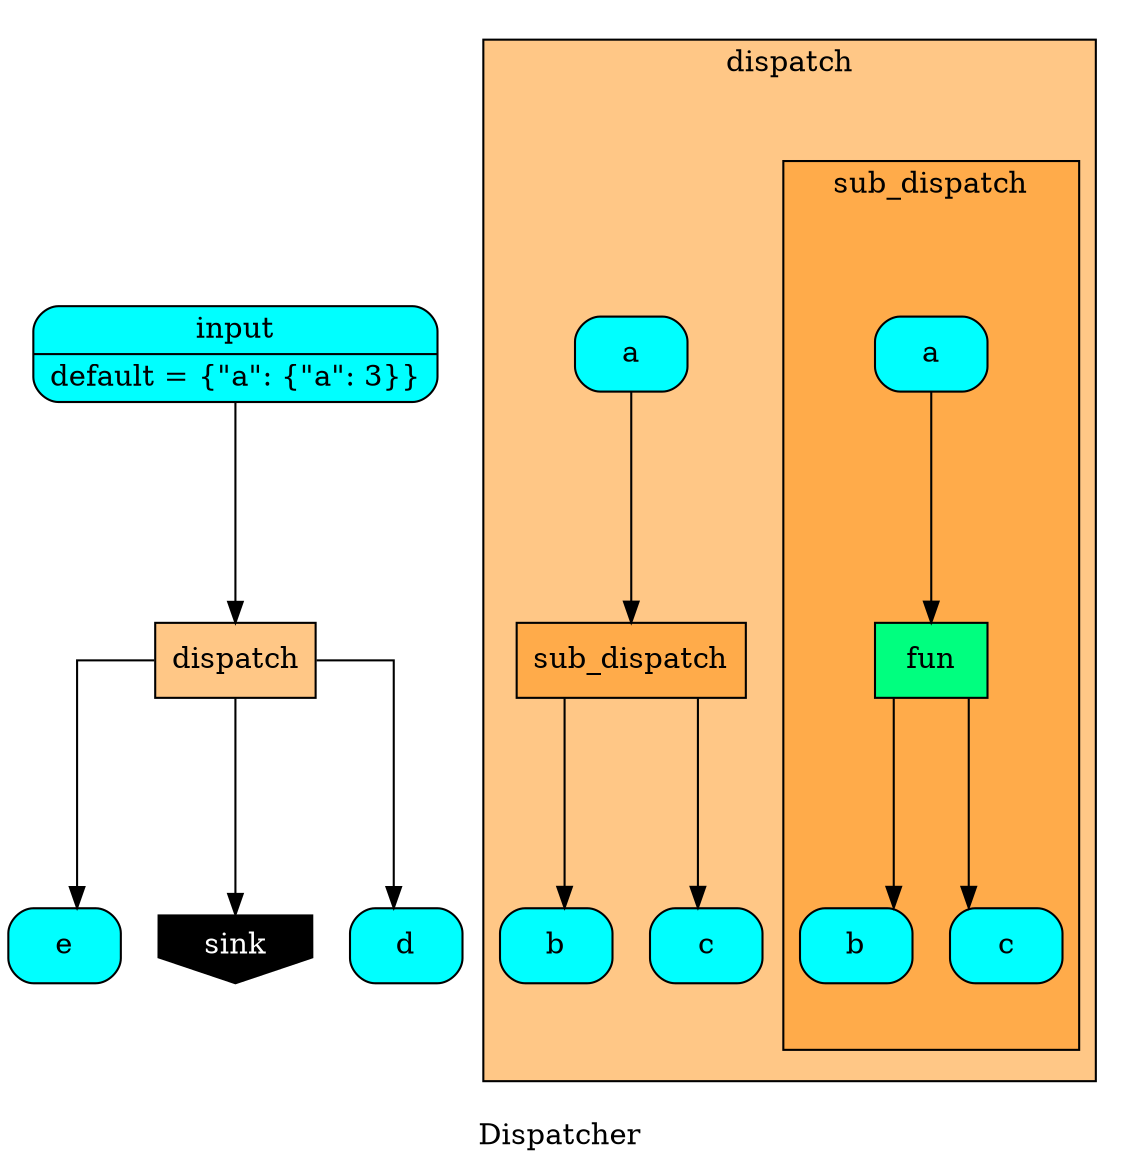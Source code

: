 digraph Dispatcher {
	graph [ratio=1]
	node [style=filled]
	label = "Dispatcher"
	splines = ortho
		"Dispatcher_-2767360981463560080" [label="{ e  }" fillcolor=cyan shape=Mrecord]
		Dispatcher_4373713568 [label=sink fillcolor=black fontcolor=white shape=invhouse]
		"Dispatcher_-6038867426217595374" [label="{ d  }" fillcolor=cyan shape=Mrecord]
		"Dispatcher_-1825615454934266532" [label="{ input | default = \{&quot;a&quot;: \{&quot;a&quot;: 3\}\} }" fillcolor=cyan shape=Mrecord]
		subgraph cluster_Dispatcher_5226339293279676174 {
		style=filled
		fillcolor="#FF8F0F80"
		label="dispatch"
		comment="dispatch"
			cluster_Dispatcher_5226339293279676174_3634755706586891528 [label="{ b  }" fillcolor=cyan shape=Mrecord]
			cluster_Dispatcher_5226339293279676174_7813220925901612792 [label="{ c  }" fillcolor=cyan shape=Mrecord]
			subgraph cluster_cluster_Dispatcher_5226339293279676174_1013790150388772388 {
			style=filled
			fillcolor="#FF8F0F80"
			label="sub_dispatch"
			comment="sub_dispatch"
				cluster_cluster_Dispatcher_5226339293279676174_1013790150388772388_3634755706586891528 [label="{ b  }" fillcolor=cyan shape=Mrecord]
				"cluster_cluster_Dispatcher_5226339293279676174_1013790150388772388_-5345496421531141151" [label="{ fun  }" fillcolor=springgreen shape=record]
				cluster_cluster_Dispatcher_5226339293279676174_1013790150388772388_7813220925901612792 [label="{ c  }" fillcolor=cyan shape=Mrecord]
				"cluster_cluster_Dispatcher_5226339293279676174_1013790150388772388_-6776210645888712586" [label="{ a  }" fillcolor=cyan shape=Mrecord]
					"cluster_cluster_Dispatcher_5226339293279676174_1013790150388772388_-5345496421531141151" -> cluster_cluster_Dispatcher_5226339293279676174_1013790150388772388_3634755706586891528
					"cluster_cluster_Dispatcher_5226339293279676174_1013790150388772388_-5345496421531141151" -> cluster_cluster_Dispatcher_5226339293279676174_1013790150388772388_7813220925901612792
					"cluster_cluster_Dispatcher_5226339293279676174_1013790150388772388_-6776210645888712586" -> "cluster_cluster_Dispatcher_5226339293279676174_1013790150388772388_-5345496421531141151"
			}
			cluster_Dispatcher_5226339293279676174_1013790150388772388 [label="{ sub_dispatch  }" fillcolor="#FF8F0F80" shape=record]
			"cluster_Dispatcher_5226339293279676174_-6776210645888712586" [label="{ a  }" fillcolor=cyan shape=Mrecord]
				cluster_Dispatcher_5226339293279676174_1013790150388772388 -> cluster_Dispatcher_5226339293279676174_3634755706586891528
				cluster_Dispatcher_5226339293279676174_1013790150388772388 -> cluster_Dispatcher_5226339293279676174_7813220925901612792
				"cluster_Dispatcher_5226339293279676174_-6776210645888712586" -> cluster_Dispatcher_5226339293279676174_1013790150388772388
		}
		Dispatcher_5226339293279676174 [label="{ dispatch  }" fillcolor="#FF8F0F80" shape=record]
			"Dispatcher_-1825615454934266532" -> Dispatcher_5226339293279676174
			Dispatcher_5226339293279676174 -> "Dispatcher_-2767360981463560080"
			Dispatcher_5226339293279676174 -> Dispatcher_4373713568
			Dispatcher_5226339293279676174 -> "Dispatcher_-6038867426217595374"
}